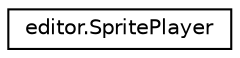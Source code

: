 digraph "Graphical Class Hierarchy"
{
 // LATEX_PDF_SIZE
  edge [fontname="Helvetica",fontsize="10",labelfontname="Helvetica",labelfontsize="10"];
  node [fontname="Helvetica",fontsize="10",shape=record];
  rankdir="LR";
  Node0 [label="editor.SpritePlayer",height=0.2,width=0.4,color="black", fillcolor="white", style="filled",URL="$classeditor_1_1SpritePlayer.html",tooltip=" "];
}
